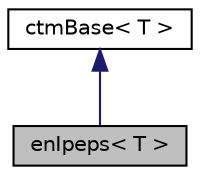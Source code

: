 digraph "enIpeps&lt; T &gt;"
{
  edge [fontname="Helvetica",fontsize="10",labelfontname="Helvetica",labelfontsize="10"];
  node [fontname="Helvetica",fontsize="10",shape=record];
  Node1 [label="enIpeps\< T \>",height=0.2,width=0.4,color="black", fillcolor="grey75", style="filled", fontcolor="black"];
  Node2 -> Node1 [dir="back",color="midnightblue",fontsize="10",style="solid"];
  Node2 [label="ctmBase\< T \>",height=0.2,width=0.4,color="black", fillcolor="white", style="filled",URL="$classctmBase.html",tooltip="Base class for CTM. "];
}

